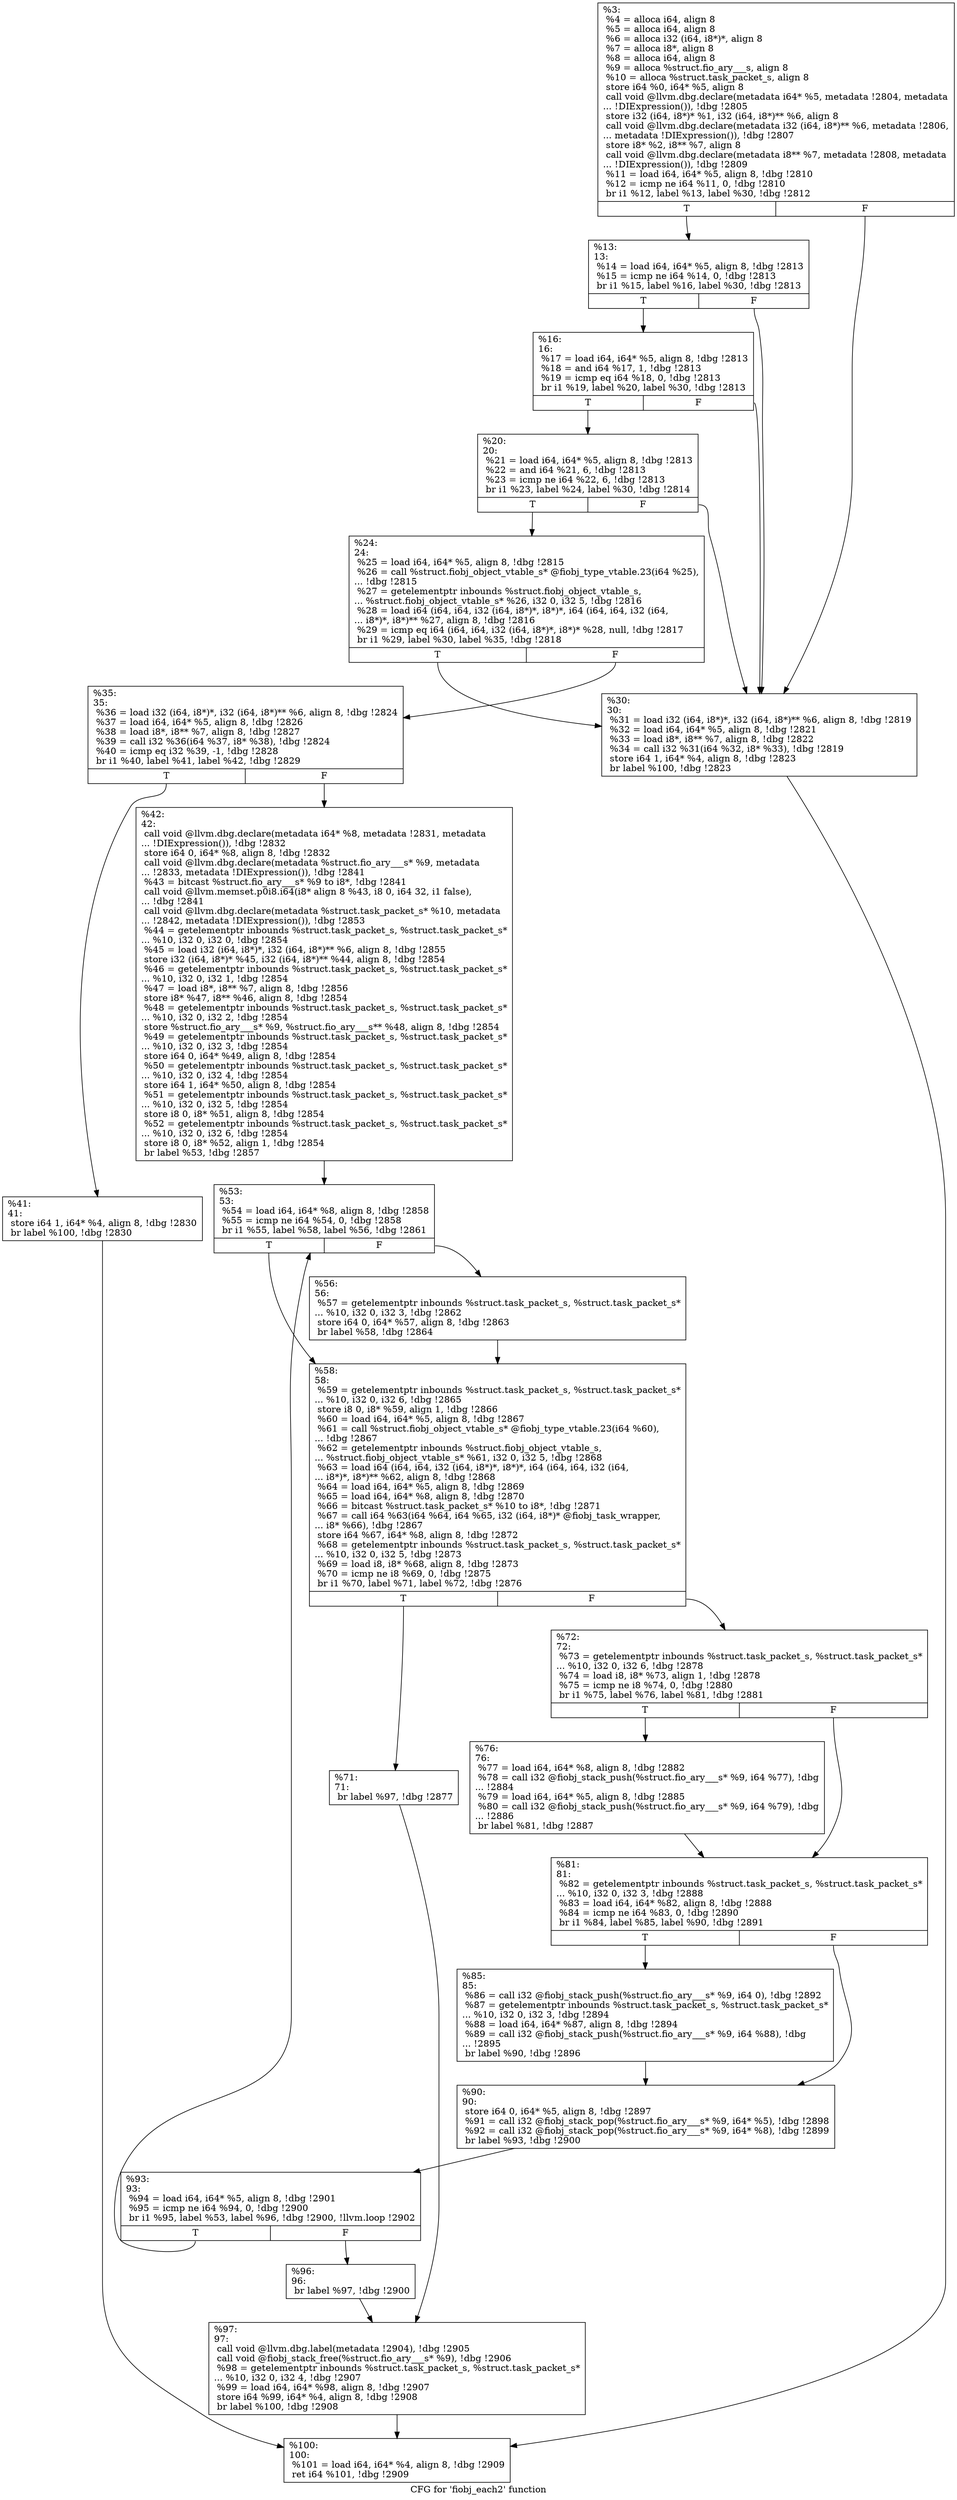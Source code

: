 digraph "CFG for 'fiobj_each2' function" {
	label="CFG for 'fiobj_each2' function";

	Node0x556851deed70 [shape=record,label="{%3:\l  %4 = alloca i64, align 8\l  %5 = alloca i64, align 8\l  %6 = alloca i32 (i64, i8*)*, align 8\l  %7 = alloca i8*, align 8\l  %8 = alloca i64, align 8\l  %9 = alloca %struct.fio_ary___s, align 8\l  %10 = alloca %struct.task_packet_s, align 8\l  store i64 %0, i64* %5, align 8\l  call void @llvm.dbg.declare(metadata i64* %5, metadata !2804, metadata\l... !DIExpression()), !dbg !2805\l  store i32 (i64, i8*)* %1, i32 (i64, i8*)** %6, align 8\l  call void @llvm.dbg.declare(metadata i32 (i64, i8*)** %6, metadata !2806,\l... metadata !DIExpression()), !dbg !2807\l  store i8* %2, i8** %7, align 8\l  call void @llvm.dbg.declare(metadata i8** %7, metadata !2808, metadata\l... !DIExpression()), !dbg !2809\l  %11 = load i64, i64* %5, align 8, !dbg !2810\l  %12 = icmp ne i64 %11, 0, !dbg !2810\l  br i1 %12, label %13, label %30, !dbg !2812\l|{<s0>T|<s1>F}}"];
	Node0x556851deed70:s0 -> Node0x556851df5280;
	Node0x556851deed70:s1 -> Node0x556851df53c0;
	Node0x556851df5280 [shape=record,label="{%13:\l13:                                               \l  %14 = load i64, i64* %5, align 8, !dbg !2813\l  %15 = icmp ne i64 %14, 0, !dbg !2813\l  br i1 %15, label %16, label %30, !dbg !2813\l|{<s0>T|<s1>F}}"];
	Node0x556851df5280:s0 -> Node0x556851df52d0;
	Node0x556851df5280:s1 -> Node0x556851df53c0;
	Node0x556851df52d0 [shape=record,label="{%16:\l16:                                               \l  %17 = load i64, i64* %5, align 8, !dbg !2813\l  %18 = and i64 %17, 1, !dbg !2813\l  %19 = icmp eq i64 %18, 0, !dbg !2813\l  br i1 %19, label %20, label %30, !dbg !2813\l|{<s0>T|<s1>F}}"];
	Node0x556851df52d0:s0 -> Node0x556851df5320;
	Node0x556851df52d0:s1 -> Node0x556851df53c0;
	Node0x556851df5320 [shape=record,label="{%20:\l20:                                               \l  %21 = load i64, i64* %5, align 8, !dbg !2813\l  %22 = and i64 %21, 6, !dbg !2813\l  %23 = icmp ne i64 %22, 6, !dbg !2813\l  br i1 %23, label %24, label %30, !dbg !2814\l|{<s0>T|<s1>F}}"];
	Node0x556851df5320:s0 -> Node0x556851df5370;
	Node0x556851df5320:s1 -> Node0x556851df53c0;
	Node0x556851df5370 [shape=record,label="{%24:\l24:                                               \l  %25 = load i64, i64* %5, align 8, !dbg !2815\l  %26 = call %struct.fiobj_object_vtable_s* @fiobj_type_vtable.23(i64 %25),\l... !dbg !2815\l  %27 = getelementptr inbounds %struct.fiobj_object_vtable_s,\l... %struct.fiobj_object_vtable_s* %26, i32 0, i32 5, !dbg !2816\l  %28 = load i64 (i64, i64, i32 (i64, i8*)*, i8*)*, i64 (i64, i64, i32 (i64,\l... i8*)*, i8*)** %27, align 8, !dbg !2816\l  %29 = icmp eq i64 (i64, i64, i32 (i64, i8*)*, i8*)* %28, null, !dbg !2817\l  br i1 %29, label %30, label %35, !dbg !2818\l|{<s0>T|<s1>F}}"];
	Node0x556851df5370:s0 -> Node0x556851df53c0;
	Node0x556851df5370:s1 -> Node0x556851df5410;
	Node0x556851df53c0 [shape=record,label="{%30:\l30:                                               \l  %31 = load i32 (i64, i8*)*, i32 (i64, i8*)** %6, align 8, !dbg !2819\l  %32 = load i64, i64* %5, align 8, !dbg !2821\l  %33 = load i8*, i8** %7, align 8, !dbg !2822\l  %34 = call i32 %31(i64 %32, i8* %33), !dbg !2819\l  store i64 1, i64* %4, align 8, !dbg !2823\l  br label %100, !dbg !2823\l}"];
	Node0x556851df53c0 -> Node0x556851df58c0;
	Node0x556851df5410 [shape=record,label="{%35:\l35:                                               \l  %36 = load i32 (i64, i8*)*, i32 (i64, i8*)** %6, align 8, !dbg !2824\l  %37 = load i64, i64* %5, align 8, !dbg !2826\l  %38 = load i8*, i8** %7, align 8, !dbg !2827\l  %39 = call i32 %36(i64 %37, i8* %38), !dbg !2824\l  %40 = icmp eq i32 %39, -1, !dbg !2828\l  br i1 %40, label %41, label %42, !dbg !2829\l|{<s0>T|<s1>F}}"];
	Node0x556851df5410:s0 -> Node0x556851df5460;
	Node0x556851df5410:s1 -> Node0x556851df54b0;
	Node0x556851df5460 [shape=record,label="{%41:\l41:                                               \l  store i64 1, i64* %4, align 8, !dbg !2830\l  br label %100, !dbg !2830\l}"];
	Node0x556851df5460 -> Node0x556851df58c0;
	Node0x556851df54b0 [shape=record,label="{%42:\l42:                                               \l  call void @llvm.dbg.declare(metadata i64* %8, metadata !2831, metadata\l... !DIExpression()), !dbg !2832\l  store i64 0, i64* %8, align 8, !dbg !2832\l  call void @llvm.dbg.declare(metadata %struct.fio_ary___s* %9, metadata\l... !2833, metadata !DIExpression()), !dbg !2841\l  %43 = bitcast %struct.fio_ary___s* %9 to i8*, !dbg !2841\l  call void @llvm.memset.p0i8.i64(i8* align 8 %43, i8 0, i64 32, i1 false),\l... !dbg !2841\l  call void @llvm.dbg.declare(metadata %struct.task_packet_s* %10, metadata\l... !2842, metadata !DIExpression()), !dbg !2853\l  %44 = getelementptr inbounds %struct.task_packet_s, %struct.task_packet_s*\l... %10, i32 0, i32 0, !dbg !2854\l  %45 = load i32 (i64, i8*)*, i32 (i64, i8*)** %6, align 8, !dbg !2855\l  store i32 (i64, i8*)* %45, i32 (i64, i8*)** %44, align 8, !dbg !2854\l  %46 = getelementptr inbounds %struct.task_packet_s, %struct.task_packet_s*\l... %10, i32 0, i32 1, !dbg !2854\l  %47 = load i8*, i8** %7, align 8, !dbg !2856\l  store i8* %47, i8** %46, align 8, !dbg !2854\l  %48 = getelementptr inbounds %struct.task_packet_s, %struct.task_packet_s*\l... %10, i32 0, i32 2, !dbg !2854\l  store %struct.fio_ary___s* %9, %struct.fio_ary___s** %48, align 8, !dbg !2854\l  %49 = getelementptr inbounds %struct.task_packet_s, %struct.task_packet_s*\l... %10, i32 0, i32 3, !dbg !2854\l  store i64 0, i64* %49, align 8, !dbg !2854\l  %50 = getelementptr inbounds %struct.task_packet_s, %struct.task_packet_s*\l... %10, i32 0, i32 4, !dbg !2854\l  store i64 1, i64* %50, align 8, !dbg !2854\l  %51 = getelementptr inbounds %struct.task_packet_s, %struct.task_packet_s*\l... %10, i32 0, i32 5, !dbg !2854\l  store i8 0, i8* %51, align 8, !dbg !2854\l  %52 = getelementptr inbounds %struct.task_packet_s, %struct.task_packet_s*\l... %10, i32 0, i32 6, !dbg !2854\l  store i8 0, i8* %52, align 1, !dbg !2854\l  br label %53, !dbg !2857\l}"];
	Node0x556851df54b0 -> Node0x556851df5500;
	Node0x556851df5500 [shape=record,label="{%53:\l53:                                               \l  %54 = load i64, i64* %8, align 8, !dbg !2858\l  %55 = icmp ne i64 %54, 0, !dbg !2858\l  br i1 %55, label %58, label %56, !dbg !2861\l|{<s0>T|<s1>F}}"];
	Node0x556851df5500:s0 -> Node0x556851df55a0;
	Node0x556851df5500:s1 -> Node0x556851df5550;
	Node0x556851df5550 [shape=record,label="{%56:\l56:                                               \l  %57 = getelementptr inbounds %struct.task_packet_s, %struct.task_packet_s*\l... %10, i32 0, i32 3, !dbg !2862\l  store i64 0, i64* %57, align 8, !dbg !2863\l  br label %58, !dbg !2864\l}"];
	Node0x556851df5550 -> Node0x556851df55a0;
	Node0x556851df55a0 [shape=record,label="{%58:\l58:                                               \l  %59 = getelementptr inbounds %struct.task_packet_s, %struct.task_packet_s*\l... %10, i32 0, i32 6, !dbg !2865\l  store i8 0, i8* %59, align 1, !dbg !2866\l  %60 = load i64, i64* %5, align 8, !dbg !2867\l  %61 = call %struct.fiobj_object_vtable_s* @fiobj_type_vtable.23(i64 %60),\l... !dbg !2867\l  %62 = getelementptr inbounds %struct.fiobj_object_vtable_s,\l... %struct.fiobj_object_vtable_s* %61, i32 0, i32 5, !dbg !2868\l  %63 = load i64 (i64, i64, i32 (i64, i8*)*, i8*)*, i64 (i64, i64, i32 (i64,\l... i8*)*, i8*)** %62, align 8, !dbg !2868\l  %64 = load i64, i64* %5, align 8, !dbg !2869\l  %65 = load i64, i64* %8, align 8, !dbg !2870\l  %66 = bitcast %struct.task_packet_s* %10 to i8*, !dbg !2871\l  %67 = call i64 %63(i64 %64, i64 %65, i32 (i64, i8*)* @fiobj_task_wrapper,\l... i8* %66), !dbg !2867\l  store i64 %67, i64* %8, align 8, !dbg !2872\l  %68 = getelementptr inbounds %struct.task_packet_s, %struct.task_packet_s*\l... %10, i32 0, i32 5, !dbg !2873\l  %69 = load i8, i8* %68, align 8, !dbg !2873\l  %70 = icmp ne i8 %69, 0, !dbg !2875\l  br i1 %70, label %71, label %72, !dbg !2876\l|{<s0>T|<s1>F}}"];
	Node0x556851df55a0:s0 -> Node0x556851df55f0;
	Node0x556851df55a0:s1 -> Node0x556851df5640;
	Node0x556851df55f0 [shape=record,label="{%71:\l71:                                               \l  br label %97, !dbg !2877\l}"];
	Node0x556851df55f0 -> Node0x556851df5870;
	Node0x556851df5640 [shape=record,label="{%72:\l72:                                               \l  %73 = getelementptr inbounds %struct.task_packet_s, %struct.task_packet_s*\l... %10, i32 0, i32 6, !dbg !2878\l  %74 = load i8, i8* %73, align 1, !dbg !2878\l  %75 = icmp ne i8 %74, 0, !dbg !2880\l  br i1 %75, label %76, label %81, !dbg !2881\l|{<s0>T|<s1>F}}"];
	Node0x556851df5640:s0 -> Node0x556851df5690;
	Node0x556851df5640:s1 -> Node0x556851df56e0;
	Node0x556851df5690 [shape=record,label="{%76:\l76:                                               \l  %77 = load i64, i64* %8, align 8, !dbg !2882\l  %78 = call i32 @fiobj_stack_push(%struct.fio_ary___s* %9, i64 %77), !dbg\l... !2884\l  %79 = load i64, i64* %5, align 8, !dbg !2885\l  %80 = call i32 @fiobj_stack_push(%struct.fio_ary___s* %9, i64 %79), !dbg\l... !2886\l  br label %81, !dbg !2887\l}"];
	Node0x556851df5690 -> Node0x556851df56e0;
	Node0x556851df56e0 [shape=record,label="{%81:\l81:                                               \l  %82 = getelementptr inbounds %struct.task_packet_s, %struct.task_packet_s*\l... %10, i32 0, i32 3, !dbg !2888\l  %83 = load i64, i64* %82, align 8, !dbg !2888\l  %84 = icmp ne i64 %83, 0, !dbg !2890\l  br i1 %84, label %85, label %90, !dbg !2891\l|{<s0>T|<s1>F}}"];
	Node0x556851df56e0:s0 -> Node0x556851df5730;
	Node0x556851df56e0:s1 -> Node0x556851df5780;
	Node0x556851df5730 [shape=record,label="{%85:\l85:                                               \l  %86 = call i32 @fiobj_stack_push(%struct.fio_ary___s* %9, i64 0), !dbg !2892\l  %87 = getelementptr inbounds %struct.task_packet_s, %struct.task_packet_s*\l... %10, i32 0, i32 3, !dbg !2894\l  %88 = load i64, i64* %87, align 8, !dbg !2894\l  %89 = call i32 @fiobj_stack_push(%struct.fio_ary___s* %9, i64 %88), !dbg\l... !2895\l  br label %90, !dbg !2896\l}"];
	Node0x556851df5730 -> Node0x556851df5780;
	Node0x556851df5780 [shape=record,label="{%90:\l90:                                               \l  store i64 0, i64* %5, align 8, !dbg !2897\l  %91 = call i32 @fiobj_stack_pop(%struct.fio_ary___s* %9, i64* %5), !dbg !2898\l  %92 = call i32 @fiobj_stack_pop(%struct.fio_ary___s* %9, i64* %8), !dbg !2899\l  br label %93, !dbg !2900\l}"];
	Node0x556851df5780 -> Node0x556851df57d0;
	Node0x556851df57d0 [shape=record,label="{%93:\l93:                                               \l  %94 = load i64, i64* %5, align 8, !dbg !2901\l  %95 = icmp ne i64 %94, 0, !dbg !2900\l  br i1 %95, label %53, label %96, !dbg !2900, !llvm.loop !2902\l|{<s0>T|<s1>F}}"];
	Node0x556851df57d0:s0 -> Node0x556851df5500;
	Node0x556851df57d0:s1 -> Node0x556851df5820;
	Node0x556851df5820 [shape=record,label="{%96:\l96:                                               \l  br label %97, !dbg !2900\l}"];
	Node0x556851df5820 -> Node0x556851df5870;
	Node0x556851df5870 [shape=record,label="{%97:\l97:                                               \l  call void @llvm.dbg.label(metadata !2904), !dbg !2905\l  call void @fiobj_stack_free(%struct.fio_ary___s* %9), !dbg !2906\l  %98 = getelementptr inbounds %struct.task_packet_s, %struct.task_packet_s*\l... %10, i32 0, i32 4, !dbg !2907\l  %99 = load i64, i64* %98, align 8, !dbg !2907\l  store i64 %99, i64* %4, align 8, !dbg !2908\l  br label %100, !dbg !2908\l}"];
	Node0x556851df5870 -> Node0x556851df58c0;
	Node0x556851df58c0 [shape=record,label="{%100:\l100:                                              \l  %101 = load i64, i64* %4, align 8, !dbg !2909\l  ret i64 %101, !dbg !2909\l}"];
}
